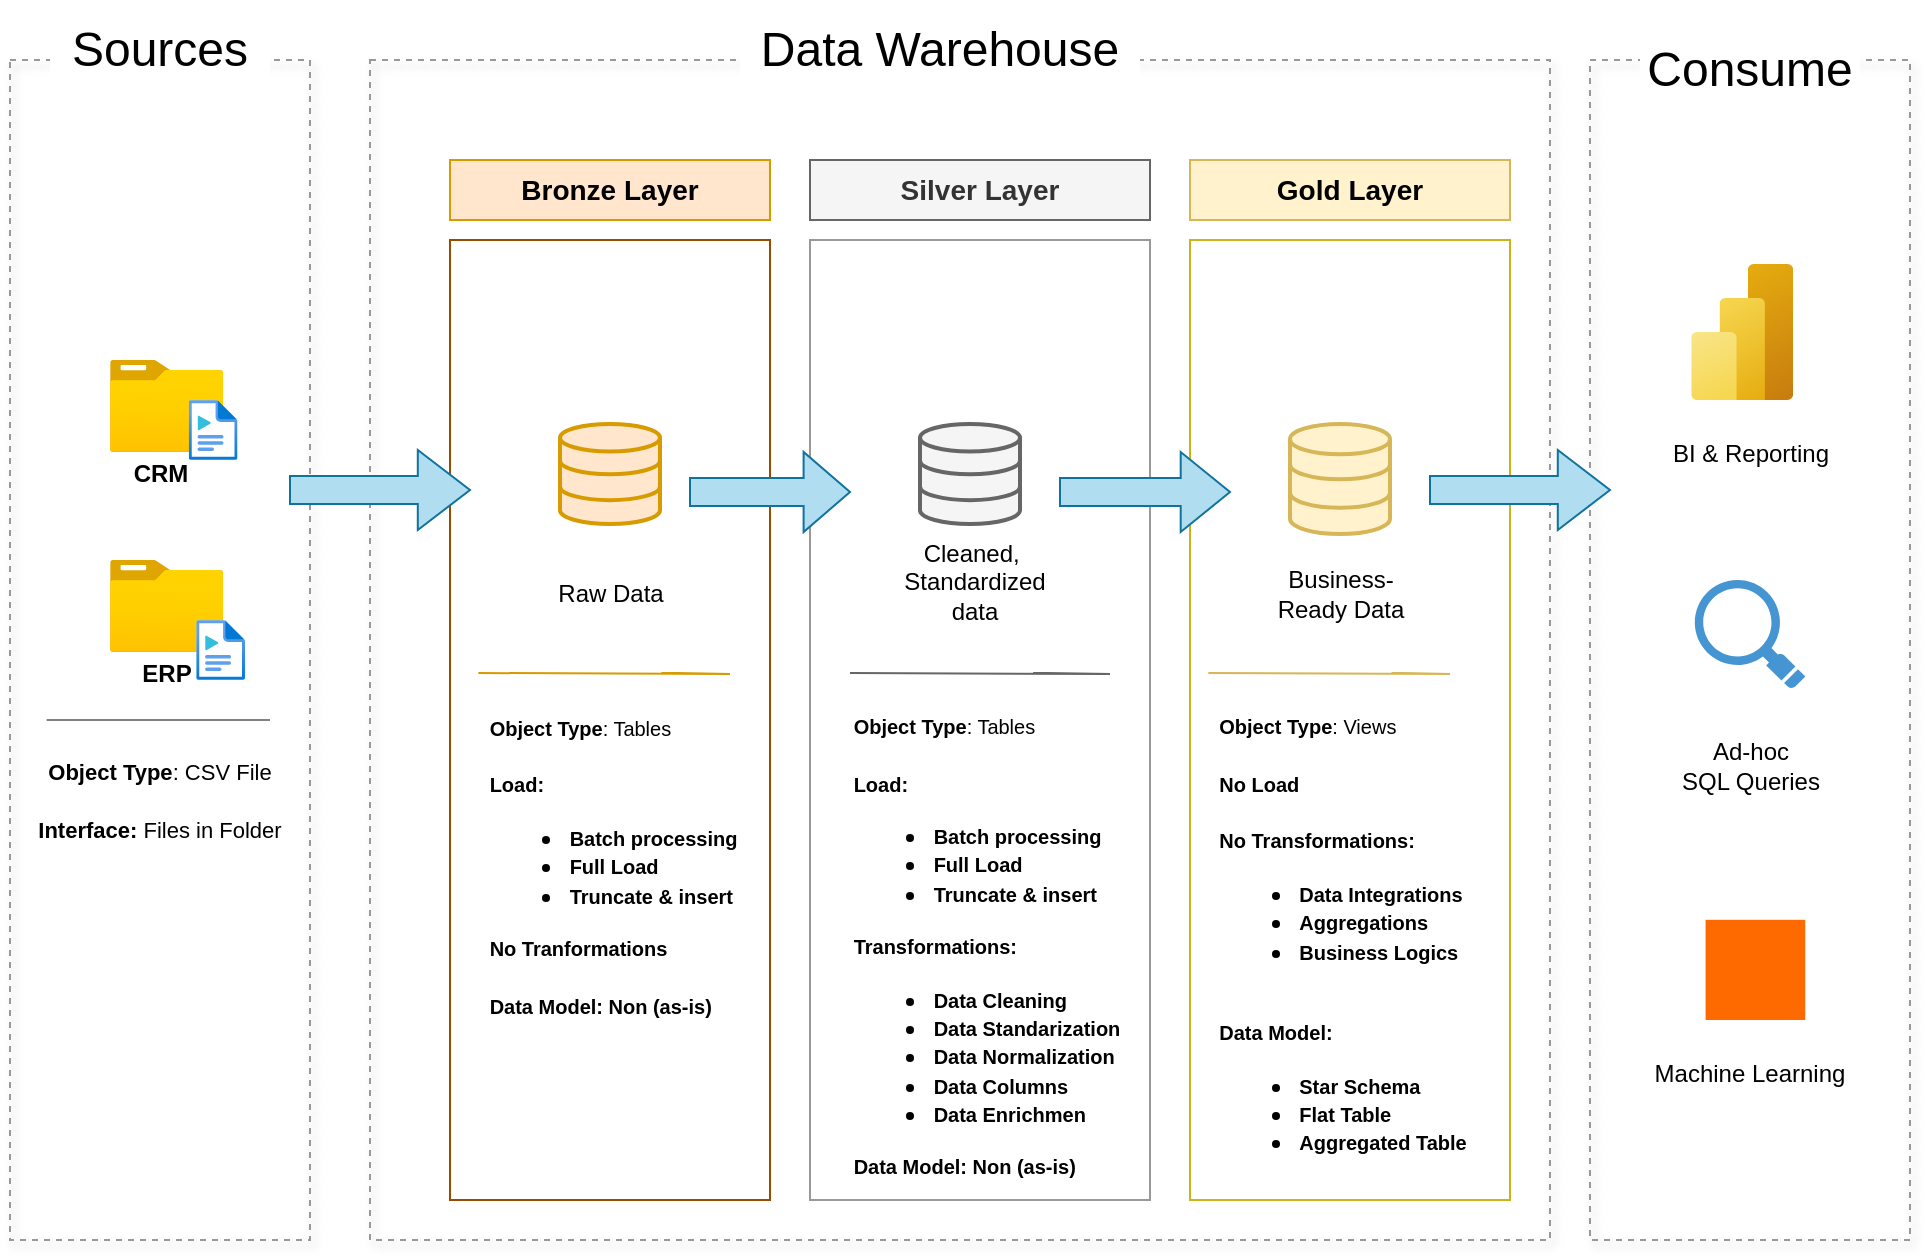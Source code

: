 <mxfile version="28.2.5">
  <diagram name="Page-1" id="NJx9RLZKinouu-zbYDVI">
    <mxGraphModel dx="2276" dy="789" grid="1" gridSize="10" guides="1" tooltips="1" connect="1" arrows="1" fold="1" page="1" pageScale="1" pageWidth="850" pageHeight="1100" math="0" shadow="0">
      <root>
        <mxCell id="0" />
        <mxCell id="1" parent="0" />
        <mxCell id="uuCWgvf3iux33RTM6gMd-1" value="" style="rounded=0;whiteSpace=wrap;html=1;fillColor=none;dashed=1;shadow=1;strokeColor=#999999;" vertex="1" parent="1">
          <mxGeometry x="-100" y="180" width="150" height="590" as="geometry" />
        </mxCell>
        <mxCell id="uuCWgvf3iux33RTM6gMd-2" value="&lt;font style=&quot;font-size: 24px;&quot;&gt;Sources&lt;/font&gt;" style="rounded=0;whiteSpace=wrap;html=1;dashed=1;dashPattern=1 4;strokeColor=none;" vertex="1" parent="1">
          <mxGeometry x="-80" y="150" width="110" height="50" as="geometry" />
        </mxCell>
        <mxCell id="uuCWgvf3iux33RTM6gMd-3" value="" style="rounded=0;whiteSpace=wrap;html=1;fillColor=none;dashed=1;shadow=1;strokeColor=#999999;" vertex="1" parent="1">
          <mxGeometry x="80" y="180" width="590" height="590" as="geometry" />
        </mxCell>
        <mxCell id="uuCWgvf3iux33RTM6gMd-4" value="&lt;font style=&quot;font-size: 24px;&quot;&gt;Data Warehouse&lt;/font&gt;" style="rounded=0;whiteSpace=wrap;html=1;dashed=1;dashPattern=1 4;strokeColor=none;" vertex="1" parent="1">
          <mxGeometry x="265" y="150" width="200" height="50" as="geometry" />
        </mxCell>
        <mxCell id="uuCWgvf3iux33RTM6gMd-5" value="" style="rounded=0;whiteSpace=wrap;html=1;fillColor=none;dashed=1;shadow=1;strokeColor=#999999;" vertex="1" parent="1">
          <mxGeometry x="690" y="180" width="160" height="590" as="geometry" />
        </mxCell>
        <mxCell id="uuCWgvf3iux33RTM6gMd-6" value="&lt;font style=&quot;font-size: 24px;&quot;&gt;Consume&lt;/font&gt;" style="rounded=0;whiteSpace=wrap;html=1;dashed=1;dashPattern=1 4;strokeColor=none;" vertex="1" parent="1">
          <mxGeometry x="715" y="160" width="110" height="50" as="geometry" />
        </mxCell>
        <mxCell id="uuCWgvf3iux33RTM6gMd-7" value="&lt;b&gt;&lt;font style=&quot;font-size: 14px;&quot;&gt;Bronze Layer&lt;/font&gt;&lt;/b&gt;" style="rounded=0;whiteSpace=wrap;html=1;fillColor=#ffe6cc;strokeColor=#d79b00;" vertex="1" parent="1">
          <mxGeometry x="120" y="230" width="160" height="30" as="geometry" />
        </mxCell>
        <mxCell id="uuCWgvf3iux33RTM6gMd-9" value="&lt;b&gt;&lt;font style=&quot;font-size: 14px;&quot;&gt;Gold Layer&lt;/font&gt;&lt;/b&gt;" style="rounded=0;whiteSpace=wrap;html=1;fillColor=#fff2cc;strokeColor=#d6b656;" vertex="1" parent="1">
          <mxGeometry x="490" y="230" width="160" height="30" as="geometry" />
        </mxCell>
        <mxCell id="uuCWgvf3iux33RTM6gMd-10" value="" style="rounded=0;whiteSpace=wrap;html=1;fillColor=none;strokeColor=#994C00;" vertex="1" parent="1">
          <mxGeometry x="120" y="270" width="160" height="480" as="geometry" />
        </mxCell>
        <mxCell id="uuCWgvf3iux33RTM6gMd-11" value="&lt;b&gt;&lt;font style=&quot;font-size: 14px;&quot;&gt;Silver Layer&lt;/font&gt;&lt;/b&gt;" style="rounded=0;whiteSpace=wrap;html=1;fillColor=#f5f5f5;strokeColor=#666666;fontColor=#333333;" vertex="1" parent="1">
          <mxGeometry x="300" y="230" width="170" height="30" as="geometry" />
        </mxCell>
        <mxCell id="uuCWgvf3iux33RTM6gMd-13" value="" style="rounded=0;whiteSpace=wrap;html=1;fillColor=none;strokeColor=#999999;" vertex="1" parent="1">
          <mxGeometry x="300" y="270" width="170" height="480" as="geometry" />
        </mxCell>
        <mxCell id="uuCWgvf3iux33RTM6gMd-17" value="" style="rounded=0;whiteSpace=wrap;html=1;fillColor=none;strokeColor=light-dark(#cbb41a, #6a6a6a);" vertex="1" parent="1">
          <mxGeometry x="490" y="270" width="160" height="480" as="geometry" />
        </mxCell>
        <mxCell id="uuCWgvf3iux33RTM6gMd-22" value="" style="image;aspect=fixed;html=1;points=[];align=center;fontSize=12;image=img/lib/azure2/general/Folder_Blank.svg;" vertex="1" parent="1">
          <mxGeometry x="-50" y="330" width="56.68" height="46" as="geometry" />
        </mxCell>
        <mxCell id="uuCWgvf3iux33RTM6gMd-23" value="" style="image;aspect=fixed;html=1;points=[];align=center;fontSize=12;image=img/lib/azure2/general/Media_File.svg;" vertex="1" parent="1">
          <mxGeometry x="-10.63" y="350" width="24.38" height="30" as="geometry" />
        </mxCell>
        <mxCell id="uuCWgvf3iux33RTM6gMd-24" value="&lt;b&gt;CRM&lt;/b&gt;" style="rounded=0;whiteSpace=wrap;html=1;strokeColor=none;fillColor=none;" vertex="1" parent="1">
          <mxGeometry x="-67.5" y="370" width="85" height="34" as="geometry" />
        </mxCell>
        <mxCell id="uuCWgvf3iux33RTM6gMd-32" value="" style="image;aspect=fixed;html=1;points=[];align=center;fontSize=12;image=img/lib/azure2/general/Folder_Blank.svg;" vertex="1" parent="1">
          <mxGeometry x="-50" y="430" width="56.68" height="46" as="geometry" />
        </mxCell>
        <mxCell id="uuCWgvf3iux33RTM6gMd-33" value="" style="image;aspect=fixed;html=1;points=[];align=center;fontSize=12;image=img/lib/azure2/general/Media_File.svg;" vertex="1" parent="1">
          <mxGeometry x="-6.88" y="460" width="24.38" height="30" as="geometry" />
        </mxCell>
        <mxCell id="uuCWgvf3iux33RTM6gMd-34" value="&lt;b&gt;ERP&lt;/b&gt;" style="rounded=0;whiteSpace=wrap;html=1;strokeColor=none;fillColor=none;" vertex="1" parent="1">
          <mxGeometry x="-64.16" y="470" width="85" height="34" as="geometry" />
        </mxCell>
        <mxCell id="uuCWgvf3iux33RTM6gMd-37" value="" style="endArrow=none;html=1;rounded=0;fillColor=#f5f5f5;strokeColor=#808080;" edge="1" parent="1">
          <mxGeometry width="50" height="50" relative="1" as="geometry">
            <mxPoint x="-81.66" y="510" as="sourcePoint" />
            <mxPoint x="10" y="510" as="targetPoint" />
            <Array as="points">
              <mxPoint x="30" y="510" />
            </Array>
          </mxGeometry>
        </mxCell>
        <mxCell id="uuCWgvf3iux33RTM6gMd-39" value="&lt;font style=&quot;font-size: 11px;&quot;&gt;&lt;b&gt;Object Type&lt;/b&gt;: CSV File&lt;/font&gt;&lt;div&gt;&lt;font style=&quot;font-size: 11px;&quot;&gt;&lt;br&gt;&lt;/font&gt;&lt;/div&gt;&lt;div&gt;&lt;font style=&quot;font-size: 11px;&quot;&gt;&lt;b&gt;Interface:&lt;/b&gt; Files in Folder&lt;/font&gt;&lt;/div&gt;" style="rounded=0;whiteSpace=wrap;html=1;fillColor=none;dashed=1;shadow=1;strokeColor=none;" vertex="1" parent="1">
          <mxGeometry x="-88.13" y="530" width="126.25" height="40" as="geometry" />
        </mxCell>
        <mxCell id="uuCWgvf3iux33RTM6gMd-40" value="" style="html=1;verticalLabelPosition=bottom;align=center;labelBackgroundColor=#ffffff;verticalAlign=top;strokeWidth=2;strokeColor=#d79b00;shadow=0;dashed=0;shape=mxgraph.ios7.icons.data;fillColor=#ffe6cc;" vertex="1" parent="1">
          <mxGeometry x="175" y="362" width="50" height="50" as="geometry" />
        </mxCell>
        <mxCell id="uuCWgvf3iux33RTM6gMd-41" value="" style="html=1;verticalLabelPosition=bottom;align=center;labelBackgroundColor=#ffffff;verticalAlign=top;strokeWidth=2;strokeColor=#666666;shadow=0;dashed=0;shape=mxgraph.ios7.icons.data;fillColor=#f5f5f5;fontColor=#333333;" vertex="1" parent="1">
          <mxGeometry x="355" y="362" width="50" height="50" as="geometry" />
        </mxCell>
        <mxCell id="uuCWgvf3iux33RTM6gMd-43" value="" style="html=1;verticalLabelPosition=bottom;align=center;labelBackgroundColor=#ffffff;verticalAlign=top;strokeWidth=2;strokeColor=#d6b656;shadow=0;dashed=0;shape=mxgraph.ios7.icons.data;fillColor=#fff2cc;" vertex="1" parent="1">
          <mxGeometry x="540" y="362" width="50" height="55" as="geometry" />
        </mxCell>
        <mxCell id="uuCWgvf3iux33RTM6gMd-48" value="" style="shape=singleArrow;whiteSpace=wrap;html=1;fillColor=#b1ddf0;strokeColor=#10739e;arrowWidth=0.35;arrowSize=0.29;" vertex="1" parent="1">
          <mxGeometry x="40" y="375" width="90" height="40" as="geometry" />
        </mxCell>
        <mxCell id="uuCWgvf3iux33RTM6gMd-49" value="" style="shape=singleArrow;whiteSpace=wrap;html=1;fillColor=#b1ddf0;strokeColor=#10739e;arrowWidth=0.35;arrowSize=0.29;" vertex="1" parent="1">
          <mxGeometry x="240" y="376" width="80" height="40" as="geometry" />
        </mxCell>
        <mxCell id="uuCWgvf3iux33RTM6gMd-50" value="" style="shape=singleArrow;whiteSpace=wrap;html=1;fillColor=#b1ddf0;strokeColor=#10739e;arrowWidth=0.35;arrowSize=0.29;" vertex="1" parent="1">
          <mxGeometry x="425" y="376" width="85" height="40" as="geometry" />
        </mxCell>
        <mxCell id="uuCWgvf3iux33RTM6gMd-51" value="" style="shape=singleArrow;whiteSpace=wrap;html=1;fillColor=#b1ddf0;strokeColor=#10739e;arrowWidth=0.35;arrowSize=0.29;" vertex="1" parent="1">
          <mxGeometry x="610" y="375" width="90" height="40" as="geometry" />
        </mxCell>
        <mxCell id="uuCWgvf3iux33RTM6gMd-52" value="Raw Data" style="rounded=0;whiteSpace=wrap;html=1;strokeColor=none;fillColor=none;" vertex="1" parent="1">
          <mxGeometry x="157.5" y="430" width="85" height="34" as="geometry" />
        </mxCell>
        <mxCell id="uuCWgvf3iux33RTM6gMd-53" value="Cleaned,&amp;nbsp;&lt;div&gt;Standardized data&lt;/div&gt;" style="rounded=0;whiteSpace=wrap;html=1;strokeColor=none;fillColor=none;align=center;" vertex="1" parent="1">
          <mxGeometry x="340" y="416" width="85" height="50" as="geometry" />
        </mxCell>
        <mxCell id="uuCWgvf3iux33RTM6gMd-54" value="Business-Ready Data" style="rounded=0;whiteSpace=wrap;html=1;strokeColor=none;fillColor=none;" vertex="1" parent="1">
          <mxGeometry x="522.5" y="430" width="85" height="34" as="geometry" />
        </mxCell>
        <mxCell id="uuCWgvf3iux33RTM6gMd-56" value="" style="endArrow=none;html=1;rounded=0;fillColor=#ffe6cc;strokeColor=#d79b00;" edge="1" parent="1">
          <mxGeometry width="50" height="50" relative="1" as="geometry">
            <mxPoint x="134.17" y="486.5" as="sourcePoint" />
            <mxPoint x="225.83" y="486.5" as="targetPoint" />
            <Array as="points">
              <mxPoint x="260" y="487" />
            </Array>
          </mxGeometry>
        </mxCell>
        <mxCell id="uuCWgvf3iux33RTM6gMd-57" value="" style="endArrow=none;html=1;rounded=0;fillColor=#f5f5f5;strokeColor=#666666;" edge="1" parent="1">
          <mxGeometry width="50" height="50" relative="1" as="geometry">
            <mxPoint x="320" y="486.5" as="sourcePoint" />
            <mxPoint x="411.66" y="486.5" as="targetPoint" />
            <Array as="points">
              <mxPoint x="450" y="487" />
            </Array>
          </mxGeometry>
        </mxCell>
        <mxCell id="uuCWgvf3iux33RTM6gMd-58" value="" style="endArrow=none;html=1;rounded=0;fillColor=#fff2cc;strokeColor=#d6b656;" edge="1" parent="1">
          <mxGeometry width="50" height="50" relative="1" as="geometry">
            <mxPoint x="499.17" y="486.5" as="sourcePoint" />
            <mxPoint x="590.83" y="486.5" as="targetPoint" />
            <Array as="points">
              <mxPoint x="620" y="487" />
            </Array>
          </mxGeometry>
        </mxCell>
        <mxCell id="uuCWgvf3iux33RTM6gMd-59" value="&lt;div style=&quot;text-align: left;&quot;&gt;&lt;font style=&quot;font-size: 10px;&quot;&gt;&lt;b style=&quot;background-color: transparent; color: light-dark(rgb(0, 0, 0), rgb(255, 255, 255));&quot;&gt;Object Type&lt;/b&gt;&lt;span style=&quot;background-color: transparent; color: light-dark(rgb(0, 0, 0), rgb(255, 255, 255));&quot;&gt;: Tables&lt;/span&gt;&lt;/font&gt;&lt;/div&gt;&lt;div style=&quot;text-align: left;&quot;&gt;&lt;b style=&quot;background-color: transparent; color: light-dark(rgb(0, 0, 0), rgb(255, 255, 255));&quot;&gt;&lt;font style=&quot;font-size: 10px;&quot;&gt;&lt;br&gt;&lt;/font&gt;&lt;/b&gt;&lt;/div&gt;&lt;div style=&quot;text-align: left;&quot;&gt;&lt;b style=&quot;background-color: transparent; color: light-dark(rgb(0, 0, 0), rgb(255, 255, 255));&quot;&gt;&lt;font style=&quot;font-size: 10px;&quot;&gt;Load:&amp;nbsp;&lt;/font&gt;&lt;/b&gt;&lt;/div&gt;&lt;div style=&quot;text-align: left;&quot;&gt;&lt;ul&gt;&lt;li&gt;&lt;b style=&quot;background-color: transparent; color: light-dark(rgb(0, 0, 0), rgb(255, 255, 255));&quot;&gt;&lt;font style=&quot;font-size: 10px;&quot;&gt;Batch processing&lt;/font&gt;&lt;/b&gt;&lt;/li&gt;&lt;li&gt;&lt;b style=&quot;background-color: transparent; color: light-dark(rgb(0, 0, 0), rgb(255, 255, 255));&quot;&gt;&lt;font style=&quot;font-size: 10px;&quot;&gt;Full Load&amp;nbsp;&lt;/font&gt;&lt;/b&gt;&lt;/li&gt;&lt;li&gt;&lt;b style=&quot;background-color: transparent; color: light-dark(rgb(0, 0, 0), rgb(255, 255, 255));&quot;&gt;&lt;font style=&quot;font-size: 10px;&quot;&gt;Truncate &amp;amp; insert&lt;/font&gt;&lt;/b&gt;&lt;/li&gt;&lt;/ul&gt;&lt;b style=&quot;background-color: transparent; color: light-dark(rgb(0, 0, 0), rgb(255, 255, 255));&quot;&gt;&lt;font style=&quot;font-size: 10px;&quot;&gt;No Tranformations&lt;/font&gt;&lt;/b&gt;&lt;/div&gt;&lt;div style=&quot;text-align: left;&quot;&gt;&lt;b style=&quot;background-color: transparent; color: light-dark(rgb(0, 0, 0), rgb(255, 255, 255));&quot;&gt;&lt;br&gt;&lt;/b&gt;&lt;/div&gt;&lt;div style=&quot;text-align: left;&quot;&gt;&lt;b style=&quot;background-color: transparent; color: light-dark(rgb(0, 0, 0), rgb(255, 255, 255));&quot;&gt;&lt;font style=&quot;font-size: 10px;&quot;&gt;Data Model: Non (as-is)&lt;span style=&quot;white-space: pre;&quot;&gt;&#x9;&lt;/span&gt;&lt;/font&gt;&lt;/b&gt;&lt;/div&gt;&lt;div style=&quot;text-align: left;&quot;&gt;&lt;span style=&quot;font-size: 11px;&quot;&gt;&lt;b&gt;&lt;br&gt;&lt;/b&gt;&lt;/span&gt;&lt;/div&gt;" style="rounded=0;whiteSpace=wrap;html=1;fillColor=none;dashed=1;shadow=1;strokeColor=none;" vertex="1" parent="1">
          <mxGeometry x="130" y="550" width="153.12" height="80" as="geometry" />
        </mxCell>
        <mxCell id="uuCWgvf3iux33RTM6gMd-60" value="&lt;div style=&quot;text-align: left;&quot;&gt;&lt;font style=&quot;font-size: 10px;&quot;&gt;&lt;b style=&quot;background-color: transparent; color: light-dark(rgb(0, 0, 0), rgb(255, 255, 255));&quot;&gt;Object Type&lt;/b&gt;&lt;span style=&quot;background-color: transparent; color: light-dark(rgb(0, 0, 0), rgb(255, 255, 255));&quot;&gt;: Tables&lt;/span&gt;&lt;/font&gt;&lt;/div&gt;&lt;div style=&quot;text-align: left;&quot;&gt;&lt;b style=&quot;background-color: transparent; color: light-dark(rgb(0, 0, 0), rgb(255, 255, 255));&quot;&gt;&lt;font style=&quot;font-size: 10px;&quot;&gt;&lt;br&gt;&lt;/font&gt;&lt;/b&gt;&lt;/div&gt;&lt;div style=&quot;text-align: left;&quot;&gt;&lt;b style=&quot;background-color: transparent; color: light-dark(rgb(0, 0, 0), rgb(255, 255, 255));&quot;&gt;&lt;font style=&quot;font-size: 10px;&quot;&gt;Load:&amp;nbsp;&lt;/font&gt;&lt;/b&gt;&lt;/div&gt;&lt;div style=&quot;text-align: left;&quot;&gt;&lt;ul&gt;&lt;li&gt;&lt;b style=&quot;background-color: transparent; color: light-dark(rgb(0, 0, 0), rgb(255, 255, 255));&quot;&gt;&lt;font style=&quot;font-size: 10px;&quot;&gt;Batch processing&lt;/font&gt;&lt;/b&gt;&lt;/li&gt;&lt;li&gt;&lt;b style=&quot;background-color: transparent; color: light-dark(rgb(0, 0, 0), rgb(255, 255, 255));&quot;&gt;&lt;font style=&quot;font-size: 10px;&quot;&gt;Full Load&amp;nbsp;&lt;/font&gt;&lt;/b&gt;&lt;/li&gt;&lt;li&gt;&lt;b style=&quot;background-color: transparent; color: light-dark(rgb(0, 0, 0), rgb(255, 255, 255));&quot;&gt;&lt;font style=&quot;font-size: 10px;&quot;&gt;Truncate &amp;amp; insert&lt;/font&gt;&lt;/b&gt;&lt;/li&gt;&lt;/ul&gt;&lt;b style=&quot;background-color: transparent; color: light-dark(rgb(0, 0, 0), rgb(255, 255, 255));&quot;&gt;&lt;font style=&quot;font-size: 10px;&quot;&gt;Transformations:&lt;/font&gt;&lt;/b&gt;&lt;/div&gt;&lt;div style=&quot;text-align: left;&quot;&gt;&lt;ul&gt;&lt;li&gt;&lt;b style=&quot;background-color: transparent; color: light-dark(rgb(0, 0, 0), rgb(255, 255, 255));&quot;&gt;&lt;font style=&quot;font-size: 10px;&quot;&gt;Data Cleaning&lt;/font&gt;&lt;/b&gt;&lt;/li&gt;&lt;li&gt;&lt;b style=&quot;background-color: transparent; color: light-dark(rgb(0, 0, 0), rgb(255, 255, 255));&quot;&gt;&lt;font style=&quot;font-size: 10px;&quot;&gt;Data Standarization&lt;/font&gt;&lt;/b&gt;&lt;/li&gt;&lt;li&gt;&lt;b style=&quot;background-color: transparent; color: light-dark(rgb(0, 0, 0), rgb(255, 255, 255));&quot;&gt;&lt;font style=&quot;font-size: 10px;&quot;&gt;Data Normalization&lt;/font&gt;&lt;/b&gt;&lt;/li&gt;&lt;li&gt;&lt;b style=&quot;background-color: transparent; color: light-dark(rgb(0, 0, 0), rgb(255, 255, 255));&quot;&gt;&lt;font style=&quot;font-size: 10px;&quot;&gt;Data Columns&lt;/font&gt;&lt;/b&gt;&lt;/li&gt;&lt;li&gt;&lt;b style=&quot;background-color: transparent; color: light-dark(rgb(0, 0, 0), rgb(255, 255, 255));&quot;&gt;&lt;font style=&quot;font-size: 10px;&quot;&gt;Data Enrichmen&lt;/font&gt;&lt;/b&gt;&lt;/li&gt;&lt;/ul&gt;&lt;/div&gt;&lt;div style=&quot;text-align: left;&quot;&gt;&lt;b style=&quot;background-color: transparent; color: light-dark(rgb(0, 0, 0), rgb(255, 255, 255));&quot;&gt;&lt;font style=&quot;font-size: 10px;&quot;&gt;Data Model: Non (as-is)&lt;span style=&quot;white-space: pre;&quot;&gt;&#x9;&lt;/span&gt;&lt;/font&gt;&lt;/b&gt;&lt;/div&gt;&lt;div style=&quot;text-align: left;&quot;&gt;&lt;span style=&quot;font-size: 11px;&quot;&gt;&lt;b&gt;&lt;br&gt;&lt;/b&gt;&lt;/span&gt;&lt;/div&gt;" style="rounded=0;whiteSpace=wrap;html=1;fillColor=none;dashed=1;shadow=1;strokeColor=none;" vertex="1" parent="1">
          <mxGeometry x="311.88" y="590" width="153.12" height="80" as="geometry" />
        </mxCell>
        <mxCell id="uuCWgvf3iux33RTM6gMd-62" value="&lt;div style=&quot;text-align: left;&quot;&gt;&lt;font style=&quot;font-size: 10px;&quot;&gt;&lt;b style=&quot;background-color: transparent; color: light-dark(rgb(0, 0, 0), rgb(255, 255, 255));&quot;&gt;Object Type&lt;/b&gt;&lt;span style=&quot;background-color: transparent; color: light-dark(rgb(0, 0, 0), rgb(255, 255, 255));&quot;&gt;: Views&lt;/span&gt;&lt;/font&gt;&lt;/div&gt;&lt;div style=&quot;text-align: left;&quot;&gt;&lt;b style=&quot;background-color: transparent; color: light-dark(rgb(0, 0, 0), rgb(255, 255, 255));&quot;&gt;&lt;font style=&quot;font-size: 10px;&quot;&gt;&lt;br&gt;&lt;/font&gt;&lt;/b&gt;&lt;/div&gt;&lt;div style=&quot;text-align: left;&quot;&gt;&lt;span style=&quot;font-size: 10px;&quot;&gt;&lt;b&gt;No Load&lt;/b&gt;&lt;/span&gt;&lt;/div&gt;&lt;div style=&quot;text-align: left;&quot;&gt;&lt;span style=&quot;font-size: 10px;&quot;&gt;&lt;b&gt;&lt;br&gt;&lt;/b&gt;&lt;/span&gt;&lt;/div&gt;&lt;div style=&quot;text-align: left;&quot;&gt;&lt;b style=&quot;background-color: transparent; color: light-dark(rgb(0, 0, 0), rgb(255, 255, 255));&quot;&gt;&lt;font style=&quot;font-size: 10px;&quot;&gt;No Transformations:&lt;/font&gt;&lt;/b&gt;&lt;/div&gt;&lt;div style=&quot;text-align: left;&quot;&gt;&lt;ul&gt;&lt;li&gt;&lt;b style=&quot;background-color: transparent; color: light-dark(rgb(0, 0, 0), rgb(255, 255, 255));&quot;&gt;&lt;font style=&quot;font-size: 10px;&quot;&gt;Data Integrations&lt;/font&gt;&lt;/b&gt;&lt;/li&gt;&lt;li&gt;&lt;b style=&quot;background-color: transparent; color: light-dark(rgb(0, 0, 0), rgb(255, 255, 255));&quot;&gt;&lt;font style=&quot;font-size: 10px;&quot;&gt;Aggregations&lt;/font&gt;&lt;/b&gt;&lt;/li&gt;&lt;li&gt;&lt;b style=&quot;background-color: transparent; color: light-dark(rgb(0, 0, 0), rgb(255, 255, 255));&quot;&gt;&lt;font style=&quot;font-size: 10px;&quot;&gt;Business Logics&lt;/font&gt;&lt;/b&gt;&lt;/li&gt;&lt;/ul&gt;&lt;/div&gt;&lt;div style=&quot;text-align: left;&quot;&gt;&lt;b style=&quot;background-color: transparent; color: light-dark(rgb(0, 0, 0), rgb(255, 255, 255));&quot;&gt;&lt;br&gt;&lt;/b&gt;&lt;/div&gt;&lt;div style=&quot;text-align: left;&quot;&gt;&lt;b style=&quot;background-color: transparent; color: light-dark(rgb(0, 0, 0), rgb(255, 255, 255));&quot;&gt;&lt;font style=&quot;font-size: 10px;&quot;&gt;Data Model:&amp;nbsp;&lt;/font&gt;&lt;/b&gt;&lt;/div&gt;&lt;div style=&quot;text-align: left;&quot;&gt;&lt;ul&gt;&lt;li&gt;&lt;span style=&quot;font-size: 10px;&quot;&gt;&lt;b&gt;Star Schema&lt;/b&gt;&lt;/span&gt;&lt;/li&gt;&lt;li&gt;&lt;span style=&quot;font-size: 10px;&quot;&gt;&lt;b&gt;Flat Table&lt;/b&gt;&lt;/span&gt;&lt;/li&gt;&lt;li&gt;&lt;span style=&quot;font-size: 10px;&quot;&gt;&lt;b&gt;Aggregated Table&lt;/b&gt;&lt;/span&gt;&lt;/li&gt;&lt;/ul&gt;&lt;/div&gt;&lt;div style=&quot;text-align: left;&quot;&gt;&lt;span style=&quot;font-size: 11px;&quot;&gt;&lt;b&gt;&lt;br&gt;&lt;/b&gt;&lt;/span&gt;&lt;/div&gt;" style="rounded=0;whiteSpace=wrap;html=1;fillColor=none;dashed=1;shadow=1;strokeColor=none;" vertex="1" parent="1">
          <mxGeometry x="490" y="590" width="153.12" height="80" as="geometry" />
        </mxCell>
        <mxCell id="uuCWgvf3iux33RTM6gMd-65" value="" style="image;aspect=fixed;html=1;points=[];align=center;fontSize=12;image=img/lib/azure2/analytics/Power_BI_Embedded.svg;" vertex="1" parent="1">
          <mxGeometry x="740.6" y="282" width="51" height="68" as="geometry" />
        </mxCell>
        <mxCell id="uuCWgvf3iux33RTM6gMd-66" value="BI &amp;amp; Reporting" style="rounded=0;whiteSpace=wrap;html=1;strokeColor=none;fillColor=none;" vertex="1" parent="1">
          <mxGeometry x="727.5" y="360" width="85" height="34" as="geometry" />
        </mxCell>
        <mxCell id="uuCWgvf3iux33RTM6gMd-67" value="" style="shadow=0;dashed=0;html=1;strokeColor=none;fillColor=#4495D1;labelPosition=center;verticalLabelPosition=bottom;verticalAlign=top;align=center;outlineConnect=0;shape=mxgraph.veeam.magnifying_glass;pointerEvents=1;" vertex="1" parent="1">
          <mxGeometry x="742.4" y="440" width="55.2" height="54.4" as="geometry" />
        </mxCell>
        <mxCell id="uuCWgvf3iux33RTM6gMd-68" value="Ad-hoc&lt;br&gt;SQL Queries" style="rounded=0;whiteSpace=wrap;html=1;strokeColor=none;fillColor=none;" vertex="1" parent="1">
          <mxGeometry x="727.5" y="516" width="85" height="34" as="geometry" />
        </mxCell>
        <mxCell id="uuCWgvf3iux33RTM6gMd-69" value="" style="points=[];aspect=fixed;html=1;align=center;shadow=0;dashed=0;fillColor=#FF6A00;strokeColor=none;shape=mxgraph.alibaba_cloud.machine_learning;" vertex="1" parent="1">
          <mxGeometry x="747.8" y="609.9" width="49.8" height="50.1" as="geometry" />
        </mxCell>
        <mxCell id="uuCWgvf3iux33RTM6gMd-70" value="Machine Learning" style="rounded=0;whiteSpace=wrap;html=1;strokeColor=none;fillColor=none;" vertex="1" parent="1">
          <mxGeometry x="718.9" y="670" width="102.2" height="34" as="geometry" />
        </mxCell>
      </root>
    </mxGraphModel>
  </diagram>
</mxfile>
